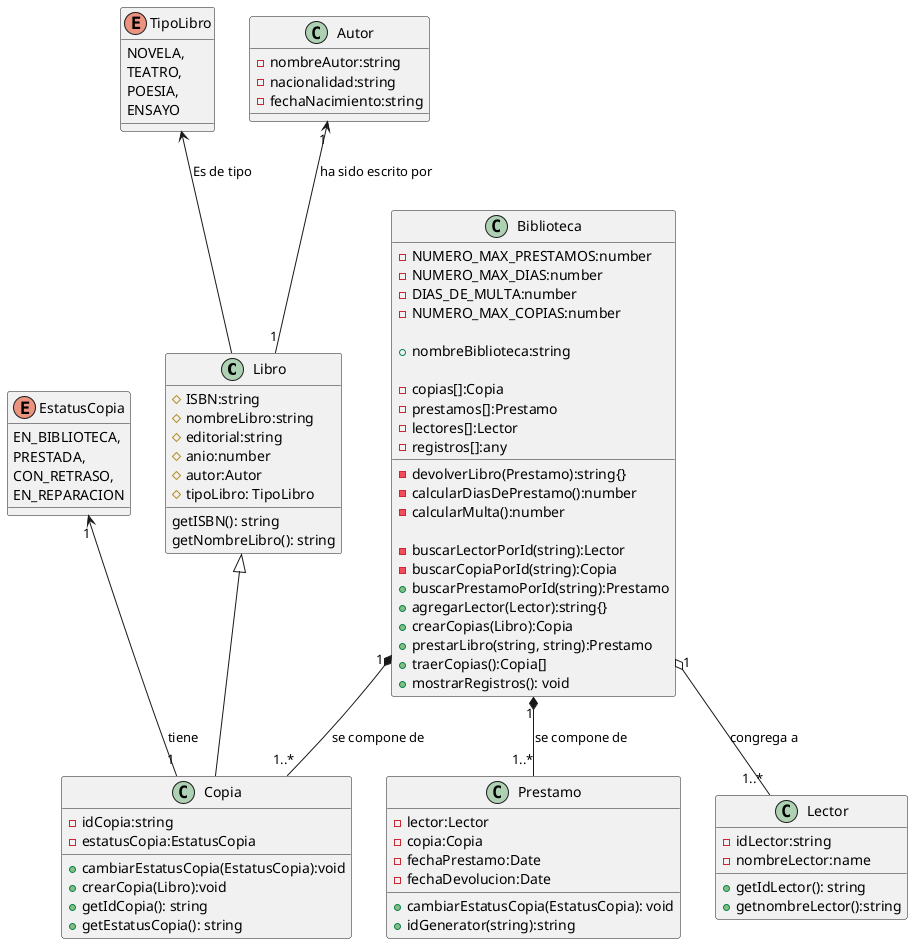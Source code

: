 @startuml "La biblioteca"

class Libro {
    # ISBN:string
    # nombreLibro:string
    # editorial:string
    # anio:number
    # autor:Autor
    # tipoLibro: TipoLibro

    getISBN(): string
    getNombreLibro(): string

}

enum TipoLibro {
    NOVELA,
    TEATRO,
    POESIA,
    ENSAYO
}

class Autor {
    - nombreAutor:string
    - nacionalidad:string
    - fechaNacimiento:string
}

class Copia extends Libro {
    - idCopia:string
    - estatusCopia:EstatusCopia
    + cambiarEstatusCopia(EstatusCopia):void
    + crearCopia(Libro):void
    + getIdCopia(): string
    + getEstatusCopia(): string 
}

enum EstatusCopia {
    EN_BIBLIOTECA,
    PRESTADA,
    CON_RETRASO,
    EN_REPARACION
}

class Biblioteca {

    - NUMERO_MAX_PRESTAMOS:number
    - NUMERO_MAX_DIAS:number
    - DIAS_DE_MULTA:number
    - NUMERO_MAX_COPIAS:number

    + nombreBiblioteca:string

    - copias[]:Copia
    - prestamos[]:Prestamo
    - lectores[]:Lector
    - registros[]:any

    - devolverLibro(Prestamo):string{}
    - calcularDiasDePrestamo():number
    - calcularMulta():number

    - buscarLectorPorId(string):Lector
    - buscarCopiaPorId(string):Copia
    + buscarPrestamoPorId(string):Prestamo
    + agregarLector(Lector):string{}
    + crearCopias(Libro):Copia
    + prestarLibro(string, string):Prestamo
    + traerCopias():Copia[]
    + mostrarRegistros(): void
}

class Lector {
    - idLector:string
    - nombreLector:name

    + getIdLector(): string
    + getnombreLector():string
}

class Prestamo {
    - lector:Lector
    - copia:Copia
    - fechaPrestamo:Date
    - fechaDevolucion:Date

    + cambiarEstatusCopia(EstatusCopia): void
    + idGenerator(string):string
}

TipoLibro <-- Libro: "Es de tipo"
Autor "1" <-- "1" Libro: "ha sido escrito por"
EstatusCopia "1" <-- "1" Copia: "tiene"
Biblioteca "1" o-- "1..*" Lector: "congrega a"
Biblioteca "1" *-- "1..*" Copia: "se compone de"
Biblioteca "1" *-- "1..*" Prestamo: "se compone de"

@enduml